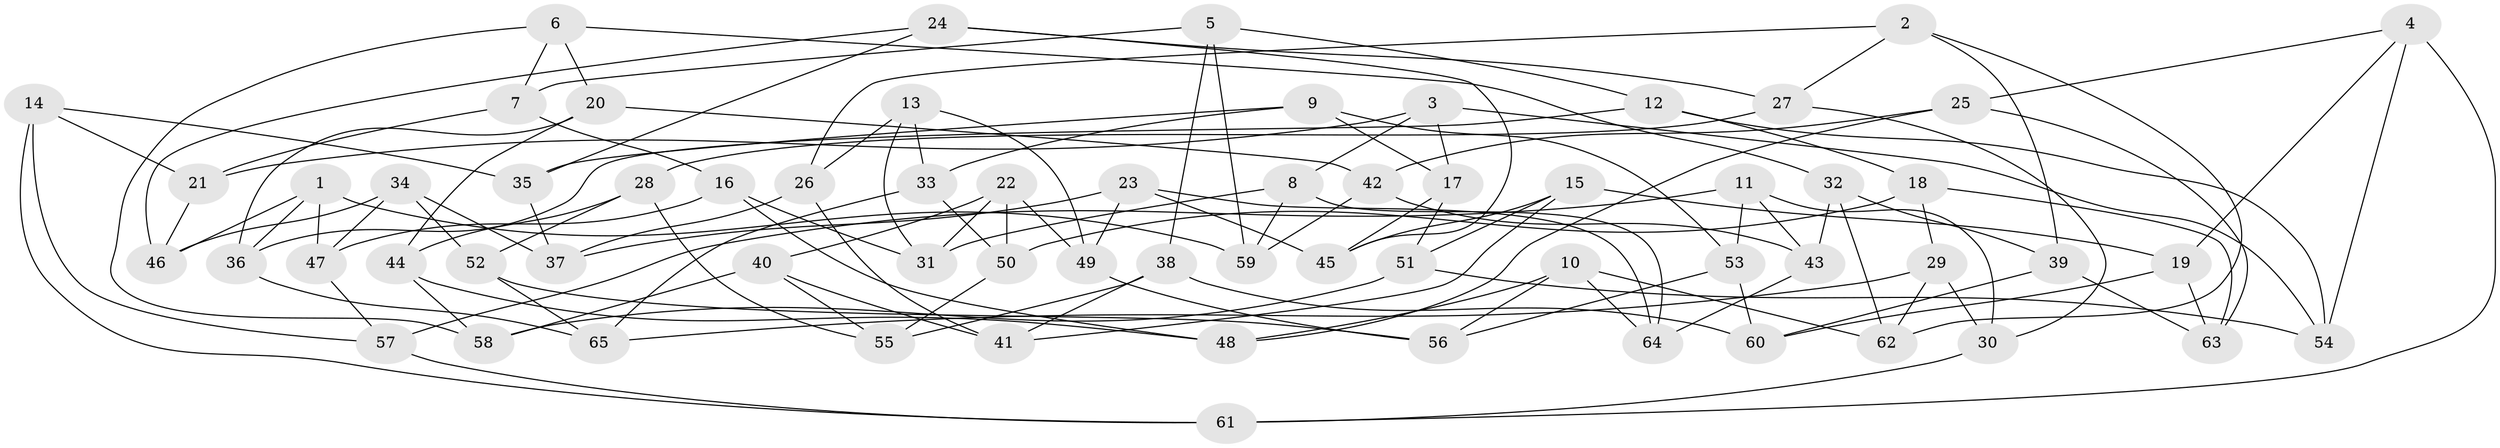 // Generated by graph-tools (version 1.1) at 2025/16/03/09/25 04:16:35]
// undirected, 65 vertices, 130 edges
graph export_dot {
graph [start="1"]
  node [color=gray90,style=filled];
  1;
  2;
  3;
  4;
  5;
  6;
  7;
  8;
  9;
  10;
  11;
  12;
  13;
  14;
  15;
  16;
  17;
  18;
  19;
  20;
  21;
  22;
  23;
  24;
  25;
  26;
  27;
  28;
  29;
  30;
  31;
  32;
  33;
  34;
  35;
  36;
  37;
  38;
  39;
  40;
  41;
  42;
  43;
  44;
  45;
  46;
  47;
  48;
  49;
  50;
  51;
  52;
  53;
  54;
  55;
  56;
  57;
  58;
  59;
  60;
  61;
  62;
  63;
  64;
  65;
  1 -- 59;
  1 -- 47;
  1 -- 36;
  1 -- 46;
  2 -- 39;
  2 -- 26;
  2 -- 27;
  2 -- 62;
  3 -- 8;
  3 -- 21;
  3 -- 17;
  3 -- 54;
  4 -- 54;
  4 -- 25;
  4 -- 19;
  4 -- 61;
  5 -- 38;
  5 -- 59;
  5 -- 7;
  5 -- 12;
  6 -- 7;
  6 -- 32;
  6 -- 20;
  6 -- 58;
  7 -- 16;
  7 -- 21;
  8 -- 31;
  8 -- 59;
  8 -- 64;
  9 -- 35;
  9 -- 53;
  9 -- 17;
  9 -- 33;
  10 -- 64;
  10 -- 62;
  10 -- 48;
  10 -- 56;
  11 -- 53;
  11 -- 57;
  11 -- 43;
  11 -- 30;
  12 -- 54;
  12 -- 36;
  12 -- 18;
  13 -- 26;
  13 -- 33;
  13 -- 31;
  13 -- 49;
  14 -- 57;
  14 -- 35;
  14 -- 61;
  14 -- 21;
  15 -- 41;
  15 -- 19;
  15 -- 51;
  15 -- 45;
  16 -- 31;
  16 -- 47;
  16 -- 48;
  17 -- 45;
  17 -- 51;
  18 -- 50;
  18 -- 29;
  18 -- 63;
  19 -- 60;
  19 -- 63;
  20 -- 42;
  20 -- 44;
  20 -- 36;
  21 -- 46;
  22 -- 31;
  22 -- 49;
  22 -- 40;
  22 -- 50;
  23 -- 45;
  23 -- 64;
  23 -- 49;
  23 -- 37;
  24 -- 35;
  24 -- 27;
  24 -- 46;
  24 -- 45;
  25 -- 63;
  25 -- 42;
  25 -- 48;
  26 -- 41;
  26 -- 37;
  27 -- 28;
  27 -- 30;
  28 -- 52;
  28 -- 44;
  28 -- 55;
  29 -- 65;
  29 -- 30;
  29 -- 62;
  30 -- 61;
  32 -- 62;
  32 -- 43;
  32 -- 39;
  33 -- 50;
  33 -- 65;
  34 -- 37;
  34 -- 46;
  34 -- 47;
  34 -- 52;
  35 -- 37;
  36 -- 65;
  38 -- 60;
  38 -- 41;
  38 -- 55;
  39 -- 60;
  39 -- 63;
  40 -- 55;
  40 -- 58;
  40 -- 41;
  42 -- 43;
  42 -- 59;
  43 -- 64;
  44 -- 58;
  44 -- 48;
  47 -- 57;
  49 -- 56;
  50 -- 55;
  51 -- 54;
  51 -- 58;
  52 -- 65;
  52 -- 56;
  53 -- 60;
  53 -- 56;
  57 -- 61;
}
